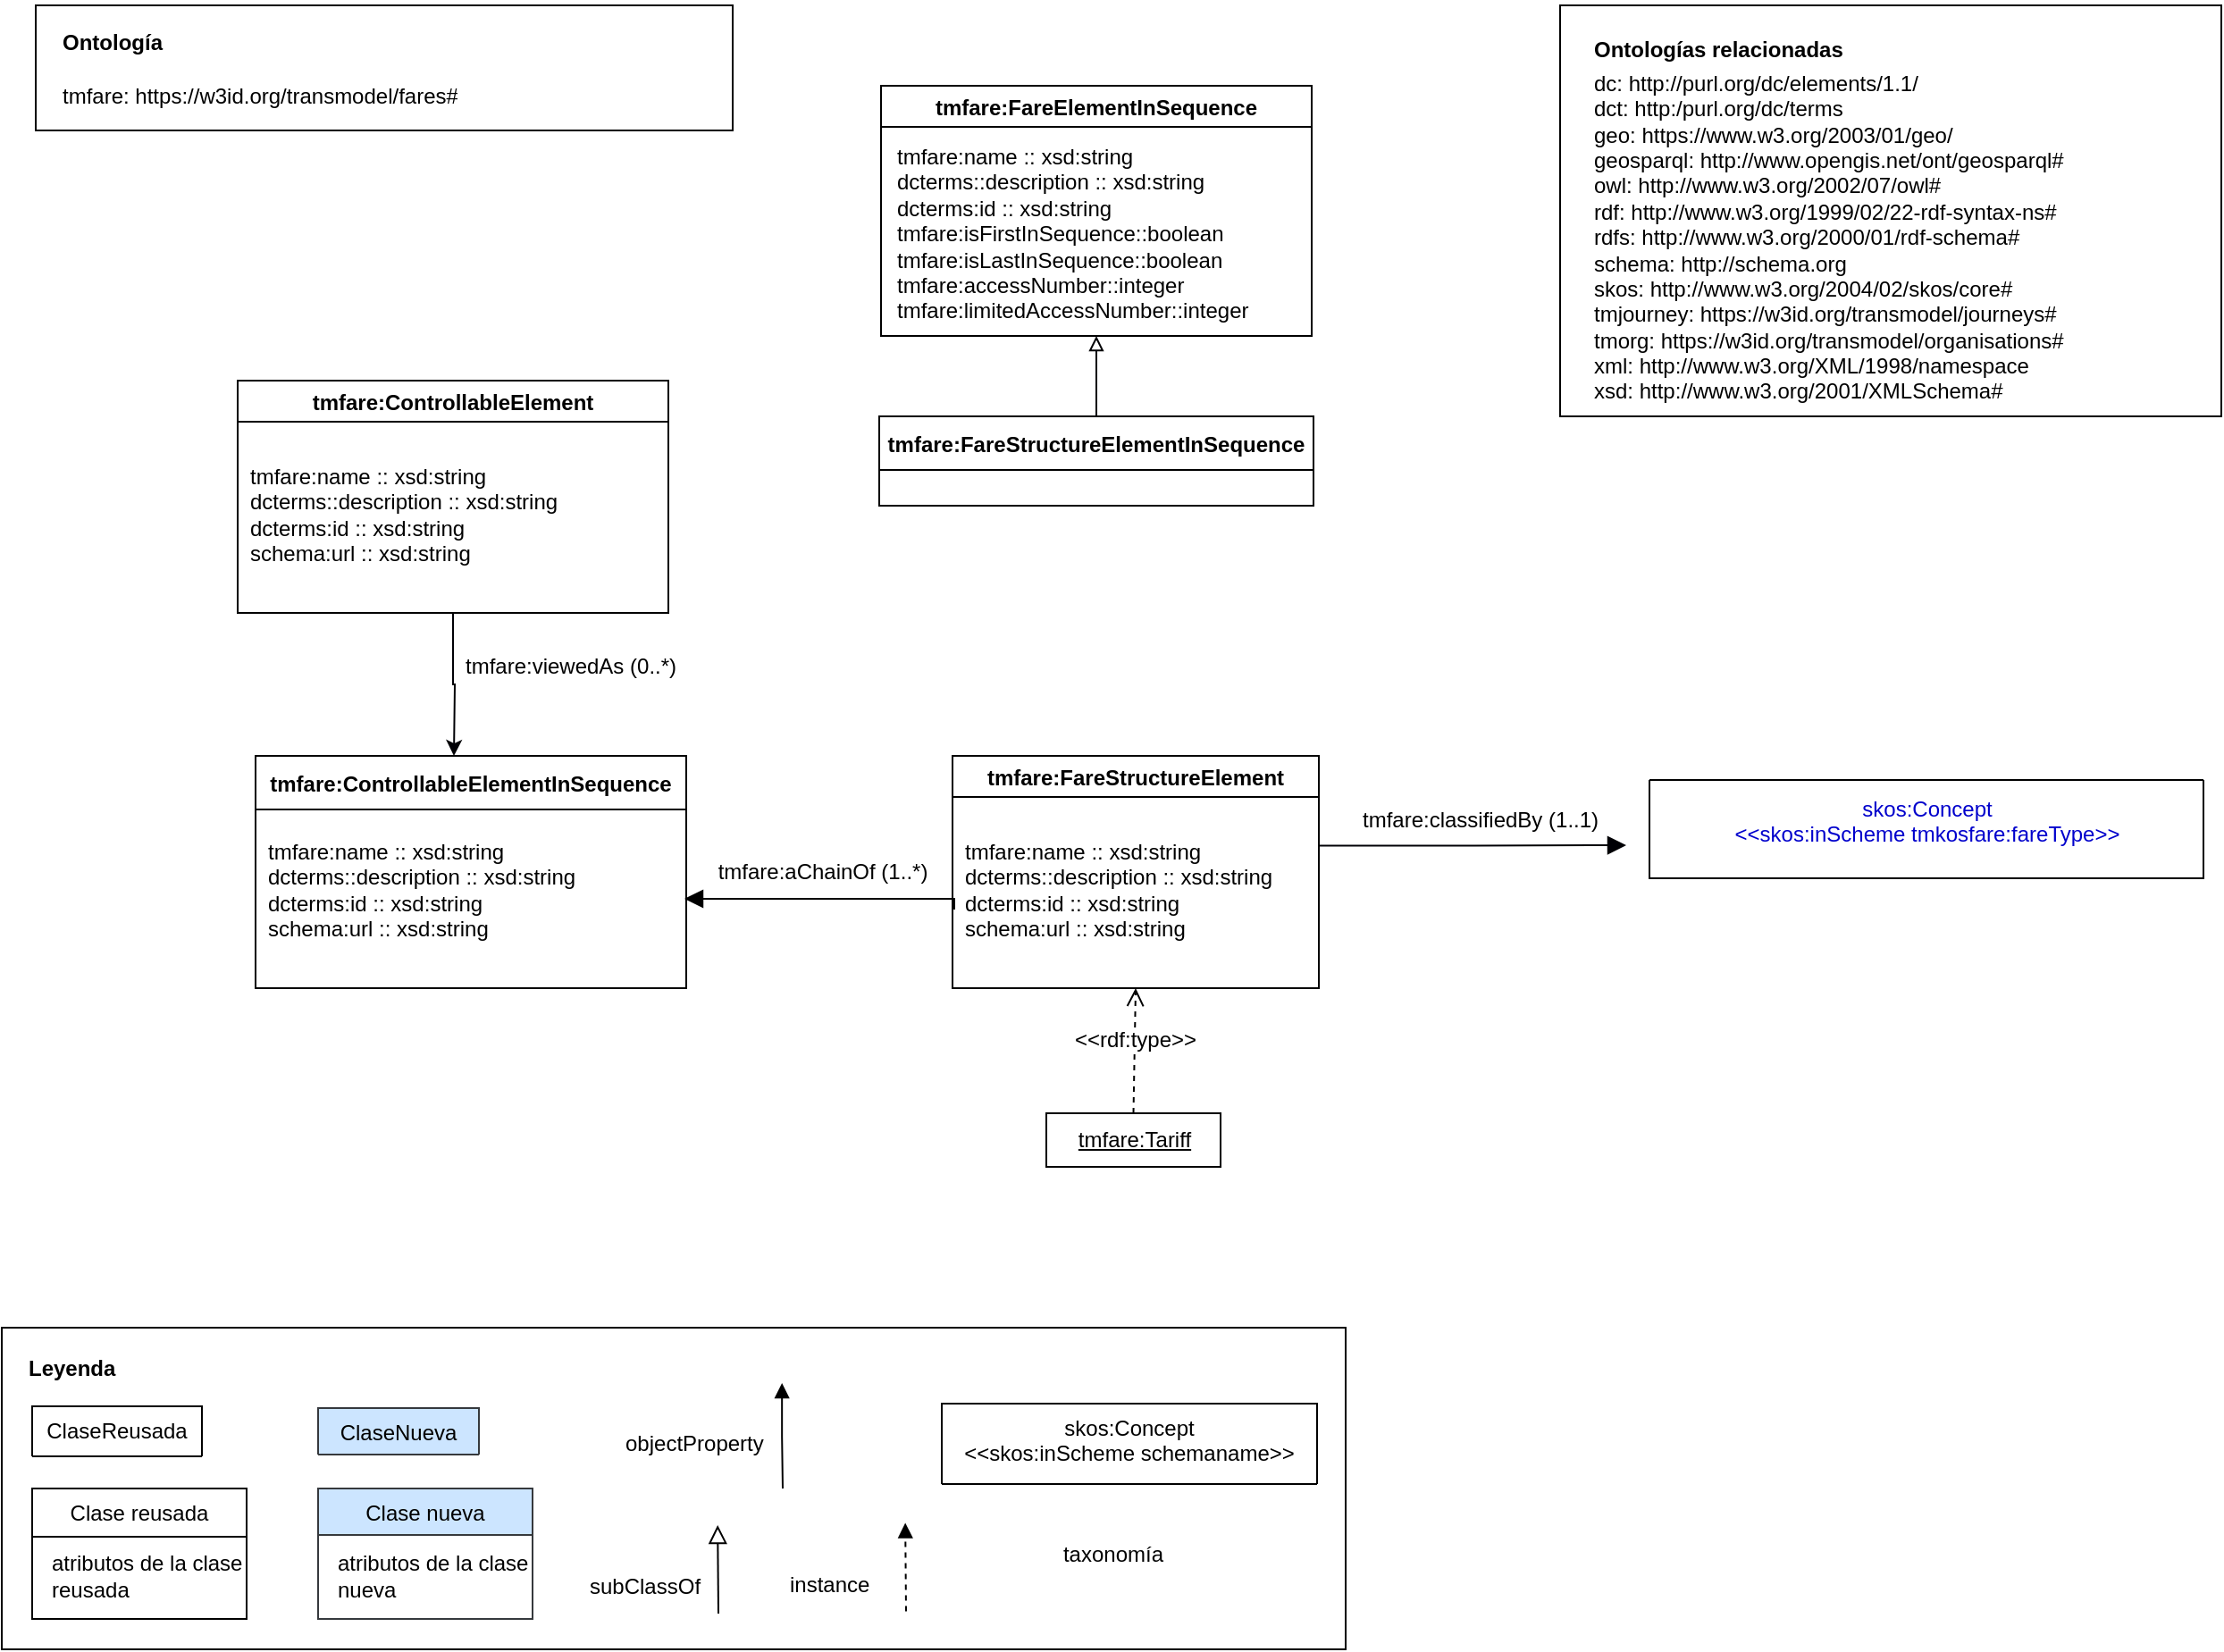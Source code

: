 <mxfile version="14.4.3" type="device"><diagram id="nTXmj714jQnYHtI-KQt6" name="Page-1"><mxGraphModel dx="3903" dy="822" grid="1" gridSize="10" guides="1" tooltips="1" connect="1" arrows="1" fold="1" page="1" pageScale="1" pageWidth="827" pageHeight="1169" math="0" shadow="0"><root><mxCell id="0"/><mxCell id="1" parent="0"/><mxCell id="JrIGjlpN255uOGiLfvo9-3" value="" style="edgeStyle=orthogonalEdgeStyle;rounded=0;orthogonalLoop=1;jettySize=auto;html=1;endArrow=block;endFill=1;endSize=8;exitX=0.994;exitY=0.19;exitDx=0;exitDy=0;exitPerimeter=0;strokeColor=#000005;" parent="1" edge="1"><mxGeometry relative="1" as="geometry"><mxPoint x="-1215.2" y="620.2" as="sourcePoint"/><mxPoint x="-1043" y="620" as="targetPoint"/><Array as="points"><mxPoint x="-1128" y="620"/></Array></mxGeometry></mxCell><mxCell id="CpaW7nW6n1UKTtmvStnI-11" value="tmfare:FareStructureElement" style="swimlane;startSize=23;" parent="1" vertex="1"><mxGeometry x="-1420" y="570" width="205" height="130" as="geometry"/></mxCell><mxCell id="wUAZivxd2wB1Q3xAYXJk-58" value="&lt;div align=&quot;left&quot;&gt;&lt;span style=&quot;color: rgb(0 , 0 , 0)&quot;&gt;tmfare:name :: xsd:string&lt;/span&gt;&lt;font color=&quot;#000000&quot;&gt;&lt;br&gt;&lt;/font&gt;&lt;/div&gt;&lt;div align=&quot;left&quot;&gt;&lt;font color=&quot;#000000&quot;&gt;dcterms::description :: xsd:string&lt;/font&gt;&lt;/div&gt;&lt;div align=&quot;left&quot;&gt;&lt;font color=&quot;#000000&quot;&gt;dcterms:id :: xsd:string&lt;/font&gt;&lt;/div&gt;&lt;div align=&quot;left&quot;&gt;&lt;font color=&quot;#000000&quot;&gt;schema:url :: xsd:string&lt;/font&gt;&lt;/div&gt;" style="text;html=1;align=left;verticalAlign=middle;resizable=0;points=[];autosize=1;fontColor=#FF00FF;" parent="CpaW7nW6n1UKTtmvStnI-11" vertex="1"><mxGeometry x="5" y="45" width="190" height="60" as="geometry"/></mxCell><mxCell id="CpaW7nW6n1UKTtmvStnI-142" value="" style="rounded=0;whiteSpace=wrap;html=1;" parent="1" vertex="1"><mxGeometry x="-1952" y="890" width="752" height="180" as="geometry"/></mxCell><mxCell id="CpaW7nW6n1UKTtmvStnI-143" value="&lt;div align=&quot;left&quot;&gt;Leyenda&lt;/div&gt;" style="text;html=1;strokeColor=none;fillColor=none;align=left;verticalAlign=middle;whiteSpace=wrap;rounded=0;fontStyle=1" parent="1" vertex="1"><mxGeometry x="-1939" y="900" width="60" height="25" as="geometry"/></mxCell><mxCell id="CpaW7nW6n1UKTtmvStnI-146" value="atributos de la clase reusada" style="text;html=1;strokeColor=none;fillColor=none;align=left;verticalAlign=middle;whiteSpace=wrap;rounded=0;" parent="1" vertex="1"><mxGeometry x="-1926" y="1014" width="110" height="30" as="geometry"/></mxCell><mxCell id="CpaW7nW6n1UKTtmvStnI-147" value="objectProperty" style="text;html=1;strokeColor=none;fillColor=none;align=left;verticalAlign=middle;whiteSpace=wrap;rounded=0;" parent="1" vertex="1"><mxGeometry x="-1605" y="930" width="130" height="50" as="geometry"/></mxCell><mxCell id="CpaW7nW6n1UKTtmvStnI-148" value="" style="endArrow=block;html=1;rounded=0;endFill=1;endSize=6;" parent="1" edge="1"><mxGeometry width="50" height="50" relative="1" as="geometry"><mxPoint x="-1515" y="980" as="sourcePoint"/><mxPoint x="-1515.42" y="921" as="targetPoint"/><Array as="points"><mxPoint x="-1515.42" y="951"/></Array></mxGeometry></mxCell><mxCell id="CpaW7nW6n1UKTtmvStnI-149" value="atributos de la clase nueva" style="text;html=1;strokeColor=none;fillColor=none;align=left;verticalAlign=middle;whiteSpace=wrap;rounded=0;" parent="1" vertex="1"><mxGeometry x="-1766" y="1014" width="110" height="30" as="geometry"/></mxCell><mxCell id="CpaW7nW6n1UKTtmvStnI-150" value="subClassOf" style="text;html=1;strokeColor=none;fillColor=none;align=left;verticalAlign=middle;whiteSpace=wrap;rounded=0;" parent="1" vertex="1"><mxGeometry x="-1625" y="1010" width="130" height="50" as="geometry"/></mxCell><mxCell id="CpaW7nW6n1UKTtmvStnI-151" value="" style="endArrow=block;html=1;rounded=0;endFill=0;endSize=8;" parent="1" edge="1"><mxGeometry width="50" height="50" relative="1" as="geometry"><mxPoint x="-1551" y="1050" as="sourcePoint"/><mxPoint x="-1551.42" y="1000.5" as="targetPoint"/><Array as="points"/></mxGeometry></mxCell><mxCell id="CpaW7nW6n1UKTtmvStnI-158" value="taxonomía" style="text;html=1;strokeColor=none;fillColor=none;align=center;verticalAlign=middle;whiteSpace=wrap;rounded=0;" parent="1" vertex="1"><mxGeometry x="-1380" y="1006.5" width="100" height="20" as="geometry"/></mxCell><mxCell id="CpaW7nW6n1UKTtmvStnI-160" value="instance" style="text;html=1;strokeColor=none;fillColor=none;align=left;verticalAlign=middle;whiteSpace=wrap;rounded=0;" parent="1" vertex="1"><mxGeometry x="-1513" y="1008.75" width="130" height="50" as="geometry"/></mxCell><mxCell id="CpaW7nW6n1UKTtmvStnI-161" value="" style="endArrow=block;html=1;rounded=0;endFill=1;endSize=6;dashed=1;" parent="1" edge="1"><mxGeometry width="50" height="50" relative="1" as="geometry"><mxPoint x="-1446" y="1048.75" as="sourcePoint"/><mxPoint x="-1446.42" y="999.25" as="targetPoint"/><Array as="points"/></mxGeometry></mxCell><mxCell id="CpaW7nW6n1UKTtmvStnI-162" value="" style="rounded=0;whiteSpace=wrap;html=1;" parent="1" vertex="1"><mxGeometry x="-1080" y="150" width="370" height="230" as="geometry"/></mxCell><mxCell id="CpaW7nW6n1UKTtmvStnI-163" value="Ontologías relacionadas" style="text;html=1;strokeColor=none;fillColor=none;align=left;verticalAlign=middle;whiteSpace=wrap;rounded=0;fontStyle=1" parent="1" vertex="1"><mxGeometry x="-1063" y="164.5" width="150" height="20" as="geometry"/></mxCell><mxCell id="CpaW7nW6n1UKTtmvStnI-164" value="&lt;div&gt;dc: http://purl.org/dc/elements/1.1/&lt;br&gt;dct: http:/purl.org/dc/terms&lt;/div&gt;&lt;div&gt;geo: https://www.w3.org/2003/01/geo/&lt;/div&gt;&lt;div&gt;geosparql: http://www.opengis.net/ont/geosparql#&lt;/div&gt;&lt;div&gt;owl: http://www.w3.org/2002/07/owl#&lt;/div&gt;&lt;div&gt;rdf: http://www.w3.org/1999/02/22-rdf-syntax-ns#&lt;/div&gt;&lt;div&gt;rdfs: http://www.w3.org/2000/01/rdf-schema#&lt;/div&gt;&lt;div&gt;schema: http://schema.org&lt;/div&gt;&lt;div&gt;skos: http://www.w3.org/2004/02/skos/core#&lt;/div&gt;&lt;div&gt;tmjourney: https://w3id.org/transmodel/journeys#&lt;br&gt;&lt;/div&gt;&lt;div&gt;tmorg: https://w3id.org/transmodel/organisations#&lt;/div&gt;&lt;div&gt;xml: http://www.w3.org/XML/1998/namespace&lt;/div&gt;&lt;div&gt;xsd: http://www.w3.org/2001/XMLSchema#&lt;br&gt;&lt;br&gt;&lt;/div&gt;" style="text;html=1;strokeColor=none;fillColor=none;align=left;verticalAlign=middle;whiteSpace=wrap;rounded=0;" parent="1" vertex="1"><mxGeometry x="-1063" y="197" width="347" height="180" as="geometry"/></mxCell><mxCell id="CpaW7nW6n1UKTtmvStnI-165" value="" style="rounded=0;whiteSpace=wrap;html=1;" parent="1" vertex="1"><mxGeometry x="-1933" y="150" width="390" height="70" as="geometry"/></mxCell><mxCell id="CpaW7nW6n1UKTtmvStnI-166" value="&lt;h4&gt;Ontología&lt;/h4&gt;&lt;p&gt;tmfare:&amp;nbsp;https://w3id.org/transmodel/fares#&lt;br&gt;&lt;br&gt;&lt;/p&gt;" style="text;html=1;strokeColor=none;fillColor=none;spacing=5;spacingTop=-20;whiteSpace=wrap;overflow=hidden;rounded=0;" parent="1" vertex="1"><mxGeometry x="-1923" y="157.5" width="380" height="55" as="geometry"/></mxCell><mxCell id="JrIGjlpN255uOGiLfvo9-4" value="tmfare:classifiedBy (1..1)" style="text;html=1;align=center;verticalAlign=middle;resizable=0;points=[];autosize=1;" parent="1" vertex="1"><mxGeometry x="-1200" y="596" width="150" height="20" as="geometry"/></mxCell><mxCell id="JrIGjlpN255uOGiLfvo9-5" value="" style="swimlane;startSize=0;collapsible=0;" parent="1" vertex="1"><mxGeometry x="-1030" y="583.5" width="310" height="55" as="geometry"/></mxCell><mxCell id="JrIGjlpN255uOGiLfvo9-6" value="&lt;div&gt;&lt;font color=&quot;#0000CC&quot;&gt;skos:Concept&lt;br&gt;&amp;lt;&amp;lt;skos:inScheme tmkosfare:fareType&amp;gt;&amp;gt;&lt;/font&gt;&lt;/div&gt;&lt;div&gt;&lt;font color=&quot;#0000CC&quot;&gt;&lt;br&gt;&lt;/font&gt;&lt;/div&gt;" style="text;html=1;align=center;verticalAlign=middle;resizable=0;points=[];autosize=1;fontColor=#97D077;" parent="JrIGjlpN255uOGiLfvo9-5" vertex="1"><mxGeometry x="40" y="5" width="230" height="50" as="geometry"/></mxCell><mxCell id="JrIGjlpN255uOGiLfvo9-46" value="" style="edgeStyle=orthogonalEdgeStyle;rounded=0;orthogonalLoop=1;jettySize=auto;html=1;endArrow=block;endFill=1;endSize=8;startArrow=none;startFill=0;exitX=0;exitY=1;exitDx=0;exitDy=0;" parent="1" edge="1"><mxGeometry relative="1" as="geometry"><mxPoint x="-1419" y="656" as="sourcePoint"/><mxPoint x="-1570" y="650" as="targetPoint"/><Array as="points"><mxPoint x="-1419" y="650"/></Array></mxGeometry></mxCell><mxCell id="CpaW7nW6n1UKTtmvStnI-144" value="ClaseReusada" style="swimlane;fontStyle=0;align=center;verticalAlign=top;childLayout=stackLayout;horizontal=1;startSize=28;horizontalStack=0;resizeParent=1;resizeLast=0;collapsible=0;marginBottom=0;rounded=0;shadow=0;strokeWidth=1;" parent="1" vertex="1" collapsed="1"><mxGeometry x="-1935" y="934" width="95" height="28" as="geometry"><mxRectangle x="-230" y="620" width="160" height="20" as="alternateBounds"/></mxGeometry></mxCell><mxCell id="CpaW7nW6n1UKTtmvStnI-145" value="" style="endArrow=none;html=1;" parent="CpaW7nW6n1UKTtmvStnI-144" edge="1"><mxGeometry width="50" height="50" relative="1" as="geometry"><mxPoint x="-30" y="38" as="sourcePoint"/><mxPoint x="20" y="-12" as="targetPoint"/></mxGeometry></mxCell><mxCell id="CpaW7nW6n1UKTtmvStnI-152" value="Clase reusada" style="swimlane;fontStyle=0;align=center;verticalAlign=top;childLayout=stackLayout;horizontal=1;startSize=27;horizontalStack=0;resizeParent=1;resizeLast=0;collapsible=0;marginBottom=0;rounded=0;shadow=0;strokeWidth=1;" parent="1" vertex="1" collapsed="1"><mxGeometry x="-1935" y="980" width="120" height="73" as="geometry"><mxRectangle x="-230" y="620" width="160" height="20" as="alternateBounds"/></mxGeometry></mxCell><mxCell id="CpaW7nW6n1UKTtmvStnI-153" value="" style="endArrow=none;html=1;" parent="CpaW7nW6n1UKTtmvStnI-152" edge="1"><mxGeometry width="50" height="50" relative="1" as="geometry"><mxPoint x="-30" y="38" as="sourcePoint"/><mxPoint x="20" y="-12" as="targetPoint"/></mxGeometry></mxCell><mxCell id="CpaW7nW6n1UKTtmvStnI-154" value="Clase nueva" style="swimlane;fontStyle=0;align=center;verticalAlign=top;childLayout=stackLayout;horizontal=1;startSize=26;horizontalStack=0;resizeParent=1;resizeLast=0;collapsible=0;marginBottom=0;rounded=0;shadow=0;strokeWidth=1;fillColor=#cce5ff;strokeColor=#36393d;" parent="1" vertex="1" collapsed="1"><mxGeometry x="-1775" y="980" width="120" height="73" as="geometry"><mxRectangle x="-230" y="620" width="160" height="20" as="alternateBounds"/></mxGeometry></mxCell><mxCell id="CpaW7nW6n1UKTtmvStnI-155" value="" style="endArrow=none;html=1;" parent="CpaW7nW6n1UKTtmvStnI-154" edge="1"><mxGeometry width="50" height="50" relative="1" as="geometry"><mxPoint x="-30" y="38" as="sourcePoint"/><mxPoint x="20" y="-12" as="targetPoint"/></mxGeometry></mxCell><mxCell id="CpaW7nW6n1UKTtmvStnI-156" value="ClaseNueva" style="swimlane;fontStyle=0;align=center;verticalAlign=top;childLayout=stackLayout;horizontal=1;startSize=26;horizontalStack=0;resizeParent=1;resizeLast=0;collapsible=0;marginBottom=0;rounded=0;shadow=0;strokeWidth=1;fillColor=#cce5ff;strokeColor=#36393d;" parent="1" vertex="1" collapsed="1"><mxGeometry x="-1775" y="935" width="90" height="26" as="geometry"><mxRectangle x="-230" y="620" width="160" height="20" as="alternateBounds"/></mxGeometry></mxCell><mxCell id="CpaW7nW6n1UKTtmvStnI-157" value="" style="endArrow=none;html=1;" parent="CpaW7nW6n1UKTtmvStnI-156" edge="1"><mxGeometry width="50" height="50" relative="1" as="geometry"><mxPoint x="-30" y="38" as="sourcePoint"/><mxPoint x="20" y="-12" as="targetPoint"/></mxGeometry></mxCell><mxCell id="CpaW7nW6n1UKTtmvStnI-159" value="skos:Concept&#10;&lt;&lt;skos:inScheme schemaname&gt;&gt;" style="swimlane;fontStyle=0;align=center;verticalAlign=top;childLayout=stackLayout;horizontal=1;startSize=55;horizontalStack=0;resizeParent=1;resizeLast=0;collapsible=0;marginBottom=0;rounded=0;shadow=0;strokeWidth=1;" parent="1" vertex="1"><mxGeometry x="-1426" y="932.5" width="210" height="45" as="geometry"><mxRectangle x="610" y="370" width="160" height="26" as="alternateBounds"/></mxGeometry></mxCell><mxCell id="gPz17v_aZ5lLUDCgd0eq-3" value="" style="endArrow=open;html=1;fontColor=#000099;endFill=0;dashed=1;entryX=0.5;entryY=1;entryDx=0;entryDy=0;endSize=8;exitX=0.5;exitY=0;exitDx=0;exitDy=0;" parent="1" source="gPz17v_aZ5lLUDCgd0eq-6" target="CpaW7nW6n1UKTtmvStnI-11" edge="1"><mxGeometry width="50" height="50" relative="1" as="geometry"><mxPoint x="-1260" y="850" as="sourcePoint"/><mxPoint x="-1260" y="770" as="targetPoint"/></mxGeometry></mxCell><mxCell id="gPz17v_aZ5lLUDCgd0eq-4" value="&amp;lt;&amp;lt;rdf:type&amp;gt;&amp;gt;" style="text;html=1;align=center;verticalAlign=middle;resizable=0;points=[];fontColor=#000000;labelBackgroundColor=#ffffff;" parent="gPz17v_aZ5lLUDCgd0eq-3" vertex="1" connectable="0"><mxGeometry x="-0.328" relative="1" as="geometry"><mxPoint y="-18.2" as="offset"/></mxGeometry></mxCell><mxCell id="gPz17v_aZ5lLUDCgd0eq-6" value="&lt;u&gt;tmfare:Tariff&lt;/u&gt;" style="rounded=0;whiteSpace=wrap;html=1;snapToPoint=1;points=[[0.1,0],[0.2,0],[0.3,0],[0.4,0],[0.5,0],[0.6,0],[0.7,0],[0.8,0],[0.9,0],[0,0.1],[0,0.3],[0,0.5],[0,0.7],[0,0.9],[0.1,1],[0.2,1],[0.3,1],[0.4,1],[0.5,1],[0.6,1],[0.7,1],[0.8,1],[0.9,1],[1,0.1],[1,0.3],[1,0.5],[1,0.7],[1,0.9]];" parent="1" vertex="1"><mxGeometry x="-1367.5" y="770" width="97.5" height="30" as="geometry"/></mxCell><mxCell id="gPz17v_aZ5lLUDCgd0eq-24" style="edgeStyle=orthogonalEdgeStyle;rounded=0;orthogonalLoop=1;jettySize=auto;html=1;exitX=0.5;exitY=0;exitDx=0;exitDy=0;entryX=0.5;entryY=1;entryDx=0;entryDy=0;strokeColor=#000005;endArrow=block;endFill=0;" parent="1" source="gPz17v_aZ5lLUDCgd0eq-26" target="gPz17v_aZ5lLUDCgd0eq-18" edge="1"><mxGeometry relative="1" as="geometry"/></mxCell><mxCell id="gPz17v_aZ5lLUDCgd0eq-10" value="tmfare:ControllableElementInSequence" style="swimlane;startSize=30;" parent="1" vertex="1"><mxGeometry x="-1810" y="570" width="241" height="130" as="geometry"/></mxCell><mxCell id="gPz17v_aZ5lLUDCgd0eq-11" value="&lt;div align=&quot;left&quot;&gt;&lt;span style=&quot;color: rgb(0 , 0 , 0)&quot;&gt;tmfare:name :: xsd:string&lt;/span&gt;&lt;font color=&quot;#000000&quot;&gt;&lt;br&gt;&lt;/font&gt;&lt;/div&gt;&lt;div align=&quot;left&quot;&gt;&lt;font color=&quot;#000000&quot;&gt;dcterms::description :: xsd:string&lt;/font&gt;&lt;/div&gt;&lt;div align=&quot;left&quot;&gt;&lt;font color=&quot;#000000&quot;&gt;dcterms:id :: xsd:string&lt;/font&gt;&lt;/div&gt;&lt;div align=&quot;left&quot;&gt;&lt;font color=&quot;#000000&quot;&gt;schema:url :: xsd:string&lt;/font&gt;&lt;/div&gt;" style="text;html=1;align=left;verticalAlign=middle;resizable=0;points=[];autosize=1;fontColor=#FF00FF;" parent="gPz17v_aZ5lLUDCgd0eq-10" vertex="1"><mxGeometry x="5" y="45" width="190" height="60" as="geometry"/></mxCell><mxCell id="gPz17v_aZ5lLUDCgd0eq-12" value="tmfare:aChainOf (1..*)" style="text;html=1;align=center;verticalAlign=middle;resizable=0;points=[];autosize=1;" parent="1" vertex="1"><mxGeometry x="-1558" y="625" width="130" height="20" as="geometry"/></mxCell><mxCell id="gPz17v_aZ5lLUDCgd0eq-16" style="edgeStyle=orthogonalEdgeStyle;rounded=0;orthogonalLoop=1;jettySize=auto;html=1;exitX=0.5;exitY=1;exitDx=0;exitDy=0;strokeColor=#000005;" parent="1" source="gPz17v_aZ5lLUDCgd0eq-13" edge="1"><mxGeometry relative="1" as="geometry"><mxPoint x="-1699" y="570" as="targetPoint"/></mxGeometry></mxCell><mxCell id="gPz17v_aZ5lLUDCgd0eq-13" value="tmfare:ControllableElement" style="swimlane;startSize=23;" parent="1" vertex="1"><mxGeometry x="-1820" y="360" width="241" height="130" as="geometry"/></mxCell><mxCell id="gPz17v_aZ5lLUDCgd0eq-14" value="&lt;div align=&quot;left&quot;&gt;&lt;span style=&quot;color: rgb(0 , 0 , 0)&quot;&gt;tmfare:name :: xsd:string&lt;/span&gt;&lt;font color=&quot;#000000&quot;&gt;&lt;br&gt;&lt;/font&gt;&lt;/div&gt;&lt;div align=&quot;left&quot;&gt;&lt;font color=&quot;#000000&quot;&gt;dcterms::description :: xsd:string&lt;/font&gt;&lt;/div&gt;&lt;div align=&quot;left&quot;&gt;&lt;font color=&quot;#000000&quot;&gt;dcterms:id :: xsd:string&lt;/font&gt;&lt;/div&gt;&lt;div align=&quot;left&quot;&gt;&lt;font color=&quot;#000000&quot;&gt;schema:url :: xsd:string&lt;/font&gt;&lt;/div&gt;" style="text;html=1;align=left;verticalAlign=middle;resizable=0;points=[];autosize=1;fontColor=#FF00FF;" parent="gPz17v_aZ5lLUDCgd0eq-13" vertex="1"><mxGeometry x="5" y="45" width="190" height="60" as="geometry"/></mxCell><mxCell id="gPz17v_aZ5lLUDCgd0eq-17" value="tmfare:viewedAs (0..*)" style="text;html=1;align=center;verticalAlign=middle;resizable=0;points=[];autosize=1;" parent="1" vertex="1"><mxGeometry x="-1699" y="510" width="130" height="20" as="geometry"/></mxCell><mxCell id="gPz17v_aZ5lLUDCgd0eq-18" value="tmfare:FareElementInSequence" style="swimlane;startSize=23;" parent="1" vertex="1"><mxGeometry x="-1460" y="195" width="241" height="140" as="geometry"/></mxCell><mxCell id="gPz17v_aZ5lLUDCgd0eq-19" value="&lt;div align=&quot;left&quot;&gt;&lt;span style=&quot;color: rgb(0 , 0 , 0)&quot;&gt;tmfare:name :: xsd:string&lt;/span&gt;&lt;font color=&quot;#000000&quot;&gt;&lt;br&gt;&lt;/font&gt;&lt;/div&gt;&lt;div align=&quot;left&quot;&gt;&lt;font color=&quot;#000000&quot;&gt;dcterms::description :: xsd:string&lt;/font&gt;&lt;/div&gt;&lt;div align=&quot;left&quot;&gt;&lt;font color=&quot;#000000&quot;&gt;dcterms:id :: xsd:string&lt;/font&gt;&lt;/div&gt;&lt;div align=&quot;left&quot;&gt;&lt;font color=&quot;#000000&quot;&gt;tmfare:isFirstInSequence::boolean&lt;/font&gt;&lt;/div&gt;&lt;div align=&quot;left&quot;&gt;&lt;div align=&quot;left&quot;&gt;&lt;font color=&quot;#000000&quot;&gt;tmfare:isLastInSequence::boolean&lt;/font&gt;&lt;/div&gt;&lt;div align=&quot;left&quot;&gt;&lt;font color=&quot;#000000&quot;&gt;tmfare:accessNumber::integer&lt;/font&gt;&lt;/div&gt;&lt;div align=&quot;left&quot;&gt;&lt;font color=&quot;#000000&quot;&gt;tmfare:limitedAccessNumber::integer&lt;/font&gt;&lt;/div&gt;&lt;div&gt;&lt;font color=&quot;#000000&quot;&gt;&lt;br&gt;&lt;/font&gt;&lt;/div&gt;&lt;/div&gt;" style="text;html=1;align=left;verticalAlign=middle;resizable=0;points=[];autosize=1;fontColor=#FF00FF;" parent="gPz17v_aZ5lLUDCgd0eq-18" vertex="1"><mxGeometry x="7" y="30" width="210" height="120" as="geometry"/></mxCell><mxCell id="gPz17v_aZ5lLUDCgd0eq-26" value="tmfare:FareStructureElementInSequence" style="swimlane;startSize=30;" parent="1" vertex="1"><mxGeometry x="-1461" y="380" width="243" height="50" as="geometry"/></mxCell></root></mxGraphModel></diagram></mxfile>